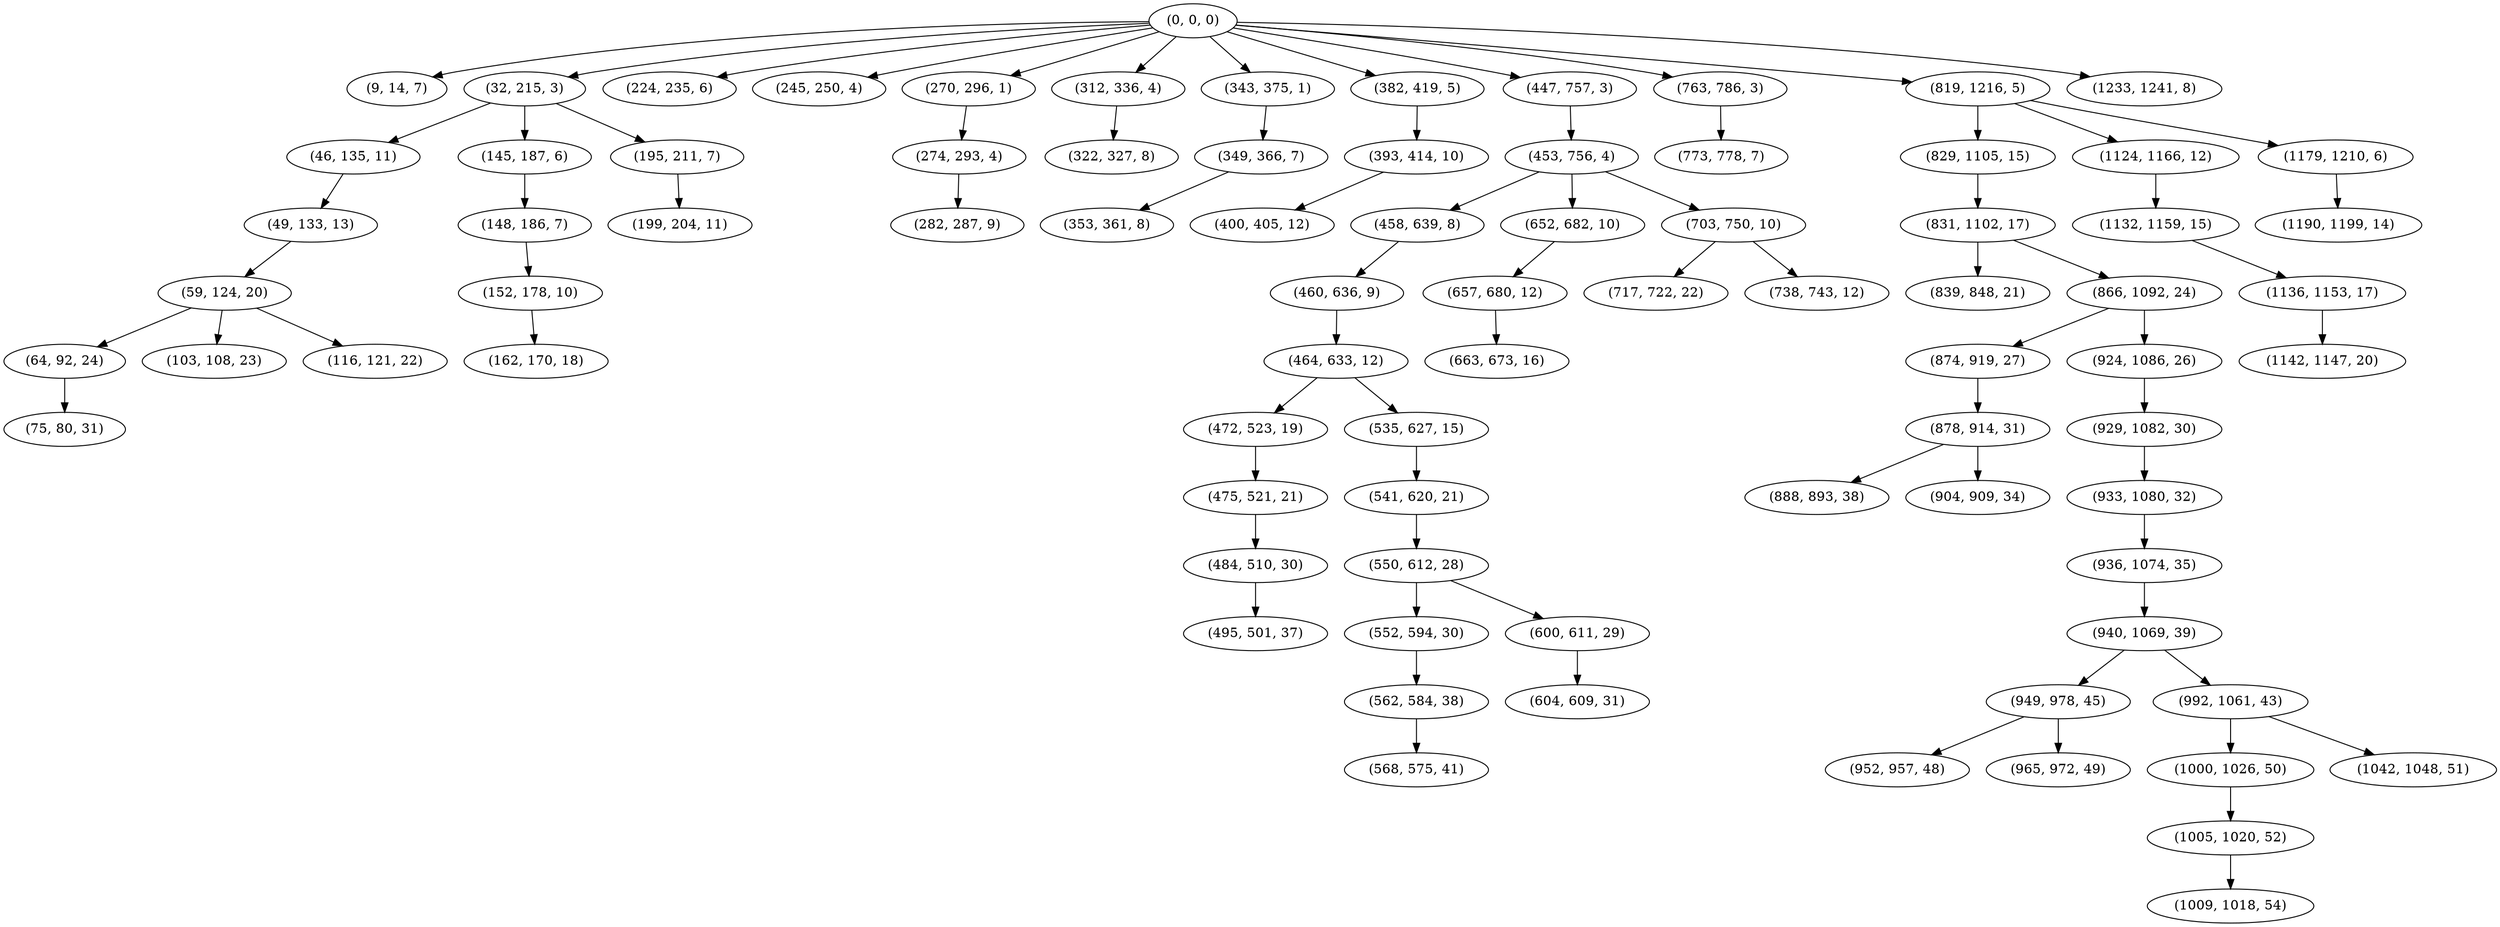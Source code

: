 digraph tree {
    "(0, 0, 0)";
    "(9, 14, 7)";
    "(32, 215, 3)";
    "(46, 135, 11)";
    "(49, 133, 13)";
    "(59, 124, 20)";
    "(64, 92, 24)";
    "(75, 80, 31)";
    "(103, 108, 23)";
    "(116, 121, 22)";
    "(145, 187, 6)";
    "(148, 186, 7)";
    "(152, 178, 10)";
    "(162, 170, 18)";
    "(195, 211, 7)";
    "(199, 204, 11)";
    "(224, 235, 6)";
    "(245, 250, 4)";
    "(270, 296, 1)";
    "(274, 293, 4)";
    "(282, 287, 9)";
    "(312, 336, 4)";
    "(322, 327, 8)";
    "(343, 375, 1)";
    "(349, 366, 7)";
    "(353, 361, 8)";
    "(382, 419, 5)";
    "(393, 414, 10)";
    "(400, 405, 12)";
    "(447, 757, 3)";
    "(453, 756, 4)";
    "(458, 639, 8)";
    "(460, 636, 9)";
    "(464, 633, 12)";
    "(472, 523, 19)";
    "(475, 521, 21)";
    "(484, 510, 30)";
    "(495, 501, 37)";
    "(535, 627, 15)";
    "(541, 620, 21)";
    "(550, 612, 28)";
    "(552, 594, 30)";
    "(562, 584, 38)";
    "(568, 575, 41)";
    "(600, 611, 29)";
    "(604, 609, 31)";
    "(652, 682, 10)";
    "(657, 680, 12)";
    "(663, 673, 16)";
    "(703, 750, 10)";
    "(717, 722, 22)";
    "(738, 743, 12)";
    "(763, 786, 3)";
    "(773, 778, 7)";
    "(819, 1216, 5)";
    "(829, 1105, 15)";
    "(831, 1102, 17)";
    "(839, 848, 21)";
    "(866, 1092, 24)";
    "(874, 919, 27)";
    "(878, 914, 31)";
    "(888, 893, 38)";
    "(904, 909, 34)";
    "(924, 1086, 26)";
    "(929, 1082, 30)";
    "(933, 1080, 32)";
    "(936, 1074, 35)";
    "(940, 1069, 39)";
    "(949, 978, 45)";
    "(952, 957, 48)";
    "(965, 972, 49)";
    "(992, 1061, 43)";
    "(1000, 1026, 50)";
    "(1005, 1020, 52)";
    "(1009, 1018, 54)";
    "(1042, 1048, 51)";
    "(1124, 1166, 12)";
    "(1132, 1159, 15)";
    "(1136, 1153, 17)";
    "(1142, 1147, 20)";
    "(1179, 1210, 6)";
    "(1190, 1199, 14)";
    "(1233, 1241, 8)";
    "(0, 0, 0)" -> "(9, 14, 7)";
    "(0, 0, 0)" -> "(32, 215, 3)";
    "(0, 0, 0)" -> "(224, 235, 6)";
    "(0, 0, 0)" -> "(245, 250, 4)";
    "(0, 0, 0)" -> "(270, 296, 1)";
    "(0, 0, 0)" -> "(312, 336, 4)";
    "(0, 0, 0)" -> "(343, 375, 1)";
    "(0, 0, 0)" -> "(382, 419, 5)";
    "(0, 0, 0)" -> "(447, 757, 3)";
    "(0, 0, 0)" -> "(763, 786, 3)";
    "(0, 0, 0)" -> "(819, 1216, 5)";
    "(0, 0, 0)" -> "(1233, 1241, 8)";
    "(32, 215, 3)" -> "(46, 135, 11)";
    "(32, 215, 3)" -> "(145, 187, 6)";
    "(32, 215, 3)" -> "(195, 211, 7)";
    "(46, 135, 11)" -> "(49, 133, 13)";
    "(49, 133, 13)" -> "(59, 124, 20)";
    "(59, 124, 20)" -> "(64, 92, 24)";
    "(59, 124, 20)" -> "(103, 108, 23)";
    "(59, 124, 20)" -> "(116, 121, 22)";
    "(64, 92, 24)" -> "(75, 80, 31)";
    "(145, 187, 6)" -> "(148, 186, 7)";
    "(148, 186, 7)" -> "(152, 178, 10)";
    "(152, 178, 10)" -> "(162, 170, 18)";
    "(195, 211, 7)" -> "(199, 204, 11)";
    "(270, 296, 1)" -> "(274, 293, 4)";
    "(274, 293, 4)" -> "(282, 287, 9)";
    "(312, 336, 4)" -> "(322, 327, 8)";
    "(343, 375, 1)" -> "(349, 366, 7)";
    "(349, 366, 7)" -> "(353, 361, 8)";
    "(382, 419, 5)" -> "(393, 414, 10)";
    "(393, 414, 10)" -> "(400, 405, 12)";
    "(447, 757, 3)" -> "(453, 756, 4)";
    "(453, 756, 4)" -> "(458, 639, 8)";
    "(453, 756, 4)" -> "(652, 682, 10)";
    "(453, 756, 4)" -> "(703, 750, 10)";
    "(458, 639, 8)" -> "(460, 636, 9)";
    "(460, 636, 9)" -> "(464, 633, 12)";
    "(464, 633, 12)" -> "(472, 523, 19)";
    "(464, 633, 12)" -> "(535, 627, 15)";
    "(472, 523, 19)" -> "(475, 521, 21)";
    "(475, 521, 21)" -> "(484, 510, 30)";
    "(484, 510, 30)" -> "(495, 501, 37)";
    "(535, 627, 15)" -> "(541, 620, 21)";
    "(541, 620, 21)" -> "(550, 612, 28)";
    "(550, 612, 28)" -> "(552, 594, 30)";
    "(550, 612, 28)" -> "(600, 611, 29)";
    "(552, 594, 30)" -> "(562, 584, 38)";
    "(562, 584, 38)" -> "(568, 575, 41)";
    "(600, 611, 29)" -> "(604, 609, 31)";
    "(652, 682, 10)" -> "(657, 680, 12)";
    "(657, 680, 12)" -> "(663, 673, 16)";
    "(703, 750, 10)" -> "(717, 722, 22)";
    "(703, 750, 10)" -> "(738, 743, 12)";
    "(763, 786, 3)" -> "(773, 778, 7)";
    "(819, 1216, 5)" -> "(829, 1105, 15)";
    "(819, 1216, 5)" -> "(1124, 1166, 12)";
    "(819, 1216, 5)" -> "(1179, 1210, 6)";
    "(829, 1105, 15)" -> "(831, 1102, 17)";
    "(831, 1102, 17)" -> "(839, 848, 21)";
    "(831, 1102, 17)" -> "(866, 1092, 24)";
    "(866, 1092, 24)" -> "(874, 919, 27)";
    "(866, 1092, 24)" -> "(924, 1086, 26)";
    "(874, 919, 27)" -> "(878, 914, 31)";
    "(878, 914, 31)" -> "(888, 893, 38)";
    "(878, 914, 31)" -> "(904, 909, 34)";
    "(924, 1086, 26)" -> "(929, 1082, 30)";
    "(929, 1082, 30)" -> "(933, 1080, 32)";
    "(933, 1080, 32)" -> "(936, 1074, 35)";
    "(936, 1074, 35)" -> "(940, 1069, 39)";
    "(940, 1069, 39)" -> "(949, 978, 45)";
    "(940, 1069, 39)" -> "(992, 1061, 43)";
    "(949, 978, 45)" -> "(952, 957, 48)";
    "(949, 978, 45)" -> "(965, 972, 49)";
    "(992, 1061, 43)" -> "(1000, 1026, 50)";
    "(992, 1061, 43)" -> "(1042, 1048, 51)";
    "(1000, 1026, 50)" -> "(1005, 1020, 52)";
    "(1005, 1020, 52)" -> "(1009, 1018, 54)";
    "(1124, 1166, 12)" -> "(1132, 1159, 15)";
    "(1132, 1159, 15)" -> "(1136, 1153, 17)";
    "(1136, 1153, 17)" -> "(1142, 1147, 20)";
    "(1179, 1210, 6)" -> "(1190, 1199, 14)";
}

